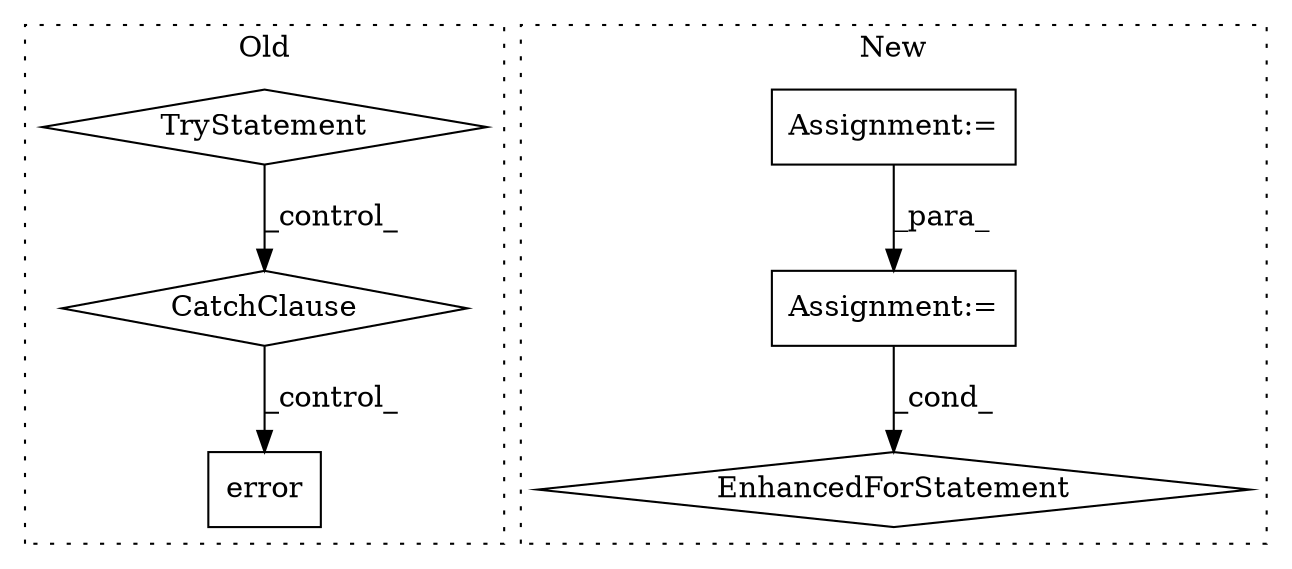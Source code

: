 digraph G {
subgraph cluster0 {
1 [label="CatchClause" a="12" s="2885,2917" l="11,2" shape="diamond"];
3 [label="TryStatement" a="54" s="2159" l="4" shape="diamond"];
6 [label="error" a="32" s="2935,2969" l="6,1" shape="box"];
label = "Old";
style="dotted";
}
subgraph cluster1 {
2 [label="EnhancedForStatement" a="70" s="3548,3628" l="57,2" shape="diamond"];
4 [label="Assignment:=" a="7" s="3548,3628" l="57,2" shape="box"];
5 [label="Assignment:=" a="7" s="3120" l="1" shape="box"];
label = "New";
style="dotted";
}
1 -> 6 [label="_control_"];
3 -> 1 [label="_control_"];
4 -> 2 [label="_cond_"];
5 -> 4 [label="_para_"];
}